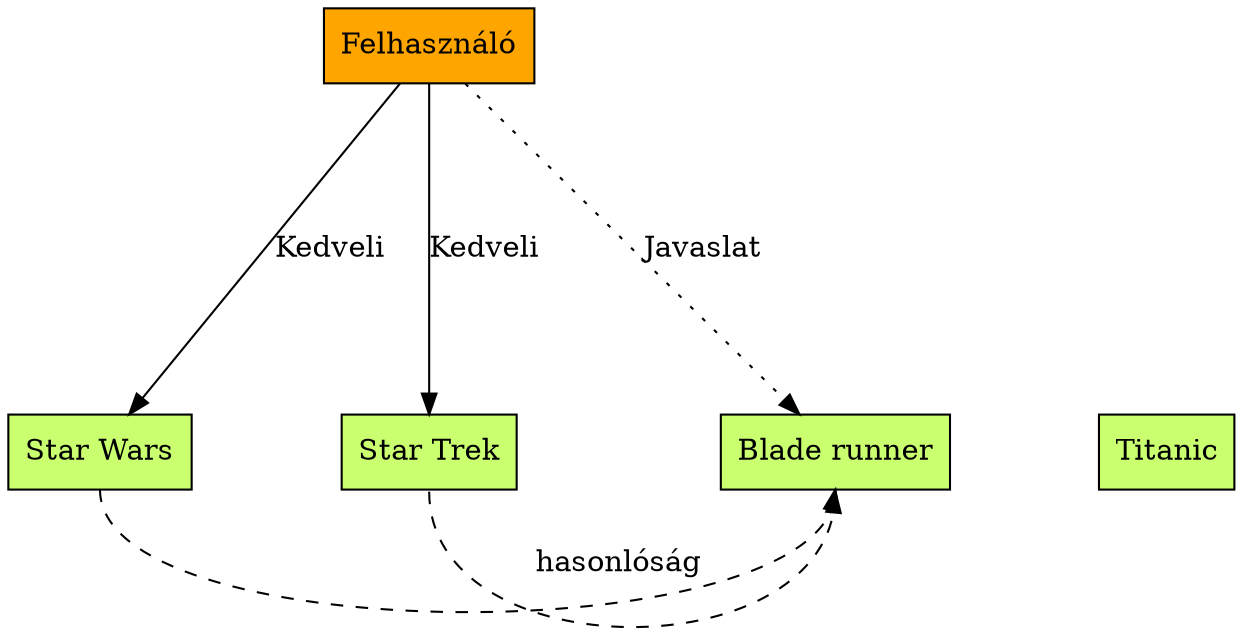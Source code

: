 digraph recommender {
    graph [dpi=300]
    rankdir="TD"
    ranksep=2

    user [label="Felhasználó", shape="rectangle", style="filled", fillcolor="orange"]
    movie1 [label="Star Wars", shape="rectangle", style="filled", fillcolor="darkolivegreen1"]
    movie2 [label="Star Trek", shape="rectangle", style="filled", fillcolor="darkolivegreen1"]
    movie3 [label="Blade runner", shape="rectangle", style="filled", fillcolor="darkolivegreen1"]
    movie4 [label="Titanic", shape="rectangle", style="filled", fillcolor="darkolivegreen1"]

    user -> movie1 [label="Kedveli"]
    user -> movie2 [label="Kedveli"]
    user -> movie3 [label="Javaslat", style="dotted"]

    movie1 -> movie2 [style="invis", minlen=2]
    movie2 -> movie3 [style="invis", minlen=2]
    movie3 -> movie4 [style="invis", minlen=2]

    movie1:s -> movie3:s [style="dashed"]
    movie2:s -> movie3:s [style="dashed", label="hasonlóság\n\n"]

    { rank="same"; movie1; movie2; movie3; movie4 };
}